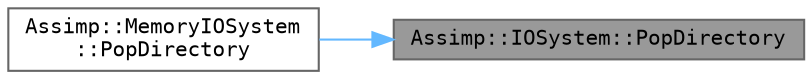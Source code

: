 digraph "Assimp::IOSystem::PopDirectory"
{
 // LATEX_PDF_SIZE
  bgcolor="transparent";
  edge [fontname=Terminal,fontsize=10,labelfontname=Helvetica,labelfontsize=10];
  node [fontname=Terminal,fontsize=10,shape=box,height=0.2,width=0.4];
  rankdir="RL";
  Node1 [label="Assimp::IOSystem::PopDirectory",height=0.2,width=0.4,color="gray40", fillcolor="grey60", style="filled", fontcolor="black",tooltip="Pops the top directory from the stack."];
  Node1 -> Node2 [dir="back",color="steelblue1",style="solid"];
  Node2 [label="Assimp::MemoryIOSystem\l::PopDirectory",height=0.2,width=0.4,color="grey40", fillcolor="white", style="filled",URL="$class_assimp_1_1_memory_i_o_system.html#a5244c63bc32ca3954e7b12c6ab468554",tooltip="Will pop the upper directory."];
}

